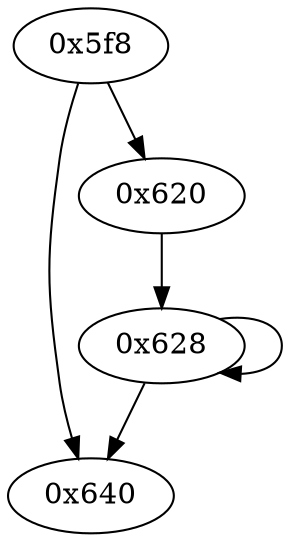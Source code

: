 digraph "" {
	"0x640"	 [opcode="[u'push', u'mov', u'ldr', u'add', u'bl', u'mov', u'pop', u'bx', u'and', u'ldr', u'tst', u'orr', u'bic', u'add', u'bx', u'push', \
u'cmp', u'mov', u'b']"];
	"0x628"	 [opcode="[u'sub', u'mov', u'sub', u'cmp', u'mov', u'b']"];
	"0x628" -> "0x640";
	"0x628" -> "0x628";
	"0x620"	 [opcode="[u'mov', u'mov']"];
	"0x620" -> "0x628";
	"0x5f8"	 [opcode="[u'mov', u'mov', u'cmp', u'bx', u'ldm', u'ldrb', u'ldrb', u'cmp', u'mov', u'b']"];
	"0x5f8" -> "0x640";
	"0x5f8" -> "0x620";
}
